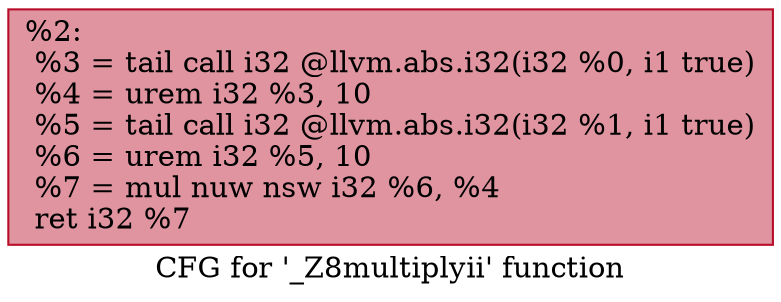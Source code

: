 digraph "CFG for '_Z8multiplyii' function" {
	label="CFG for '_Z8multiplyii' function";

	Node0x55bd874922d0 [shape=record,color="#b70d28ff", style=filled, fillcolor="#b70d2870",label="{%2:\l  %3 = tail call i32 @llvm.abs.i32(i32 %0, i1 true)\l  %4 = urem i32 %3, 10\l  %5 = tail call i32 @llvm.abs.i32(i32 %1, i1 true)\l  %6 = urem i32 %5, 10\l  %7 = mul nuw nsw i32 %6, %4\l  ret i32 %7\l}"];
}
